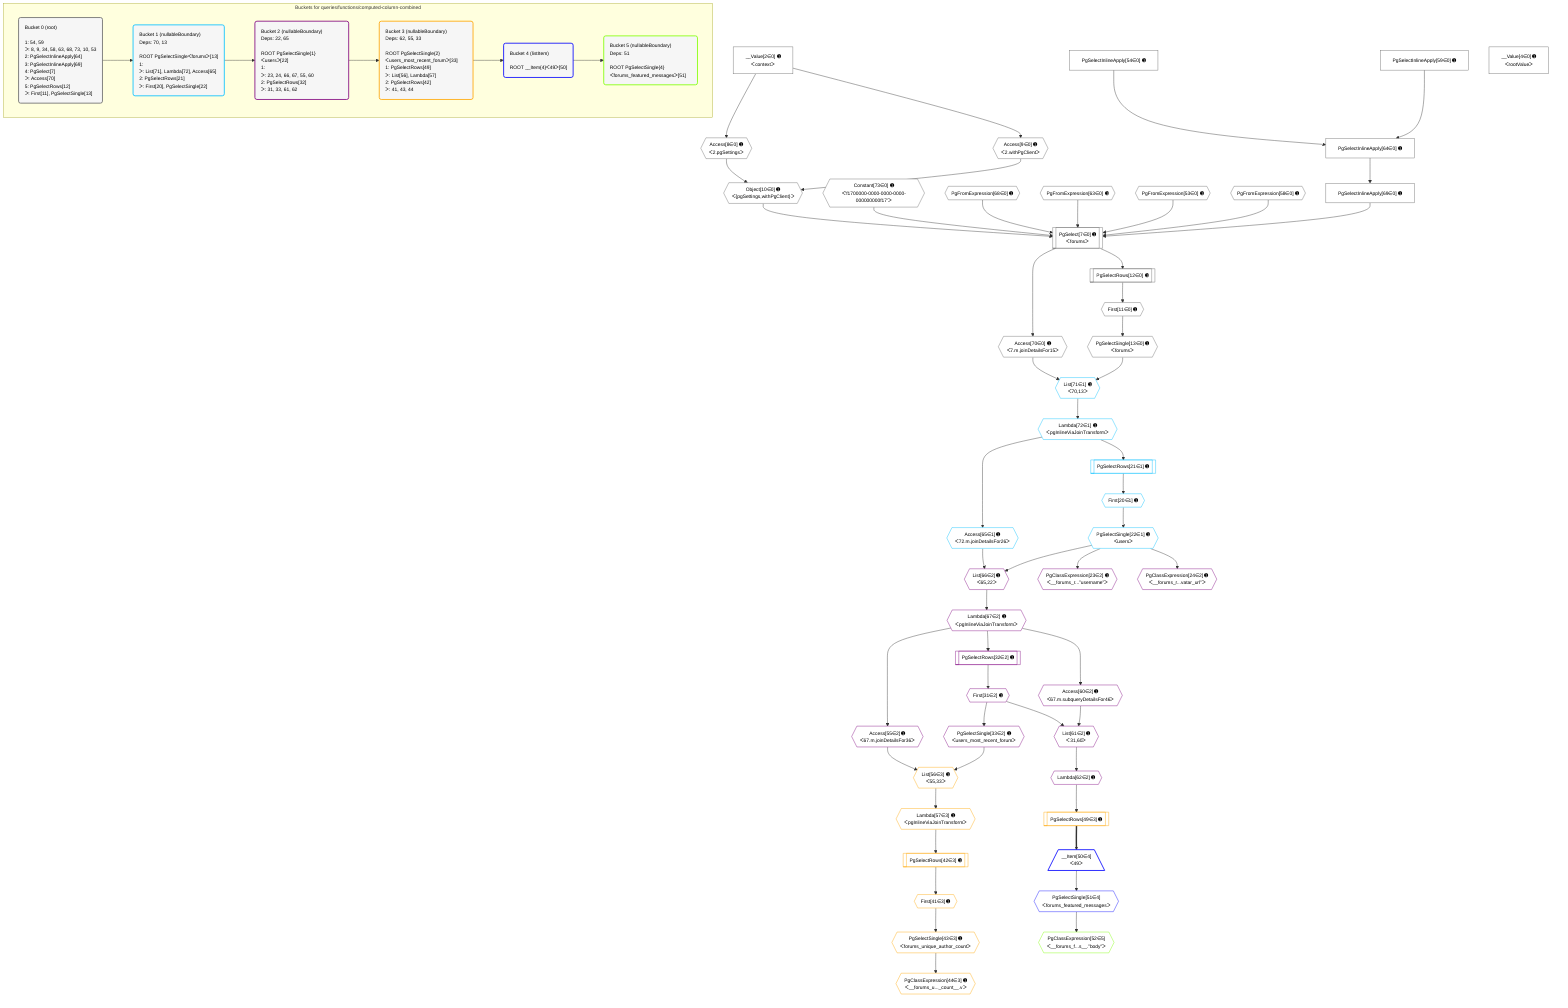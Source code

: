 %%{init: {'themeVariables': { 'fontSize': '12px'}}}%%
graph TD
    classDef path fill:#eee,stroke:#000,color:#000
    classDef plan fill:#fff,stroke-width:1px,color:#000
    classDef itemplan fill:#fff,stroke-width:2px,color:#000
    classDef unbatchedplan fill:#dff,stroke-width:1px,color:#000
    classDef sideeffectplan fill:#fcc,stroke-width:2px,color:#000
    classDef bucket fill:#f6f6f6,color:#000,stroke-width:2px,text-align:left


    %% plan dependencies
    PgSelect7[["PgSelect[7∈0] ➊<br />ᐸforumsᐳ"]]:::plan
    Object10{{"Object[10∈0] ➊<br />ᐸ{pgSettings,withPgClient}ᐳ"}}:::plan
    Constant73{{"Constant[73∈0] ➊<br />ᐸ'f1700000-0000-0000-0000-000000000f17'ᐳ"}}:::plan
    PgFromExpression68{{"PgFromExpression[68∈0] ➊"}}:::plan
    PgFromExpression63{{"PgFromExpression[63∈0] ➊"}}:::plan
    PgFromExpression53{{"PgFromExpression[53∈0] ➊"}}:::plan
    PgFromExpression58{{"PgFromExpression[58∈0] ➊"}}:::plan
    PgSelectInlineApply69["PgSelectInlineApply[69∈0] ➊"]:::plan
    Object10 & Constant73 & PgFromExpression68 & PgFromExpression63 & PgFromExpression53 & PgFromExpression58 & PgSelectInlineApply69 --> PgSelect7
    Access8{{"Access[8∈0] ➊<br />ᐸ2.pgSettingsᐳ"}}:::plan
    Access9{{"Access[9∈0] ➊<br />ᐸ2.withPgClientᐳ"}}:::plan
    Access8 & Access9 --> Object10
    PgSelectInlineApply64["PgSelectInlineApply[64∈0] ➊"]:::plan
    PgSelectInlineApply54["PgSelectInlineApply[54∈0] ➊"]:::plan
    PgSelectInlineApply59["PgSelectInlineApply[59∈0] ➊"]:::plan
    PgSelectInlineApply54 & PgSelectInlineApply59 --> PgSelectInlineApply64
    __Value2["__Value[2∈0] ➊<br />ᐸcontextᐳ"]:::plan
    __Value2 --> Access8
    __Value2 --> Access9
    First11{{"First[11∈0] ➊"}}:::plan
    PgSelectRows12[["PgSelectRows[12∈0] ➊"]]:::plan
    PgSelectRows12 --> First11
    PgSelect7 --> PgSelectRows12
    PgSelectSingle13{{"PgSelectSingle[13∈0] ➊<br />ᐸforumsᐳ"}}:::plan
    First11 --> PgSelectSingle13
    PgSelectInlineApply64 --> PgSelectInlineApply69
    Access70{{"Access[70∈0] ➊<br />ᐸ7.m.joinDetailsFor15ᐳ"}}:::plan
    PgSelect7 --> Access70
    __Value4["__Value[4∈0] ➊<br />ᐸrootValueᐳ"]:::plan
    List71{{"List[71∈1] ➊<br />ᐸ70,13ᐳ"}}:::plan
    Access70 & PgSelectSingle13 --> List71
    First20{{"First[20∈1] ➊"}}:::plan
    PgSelectRows21[["PgSelectRows[21∈1] ➊"]]:::plan
    PgSelectRows21 --> First20
    Lambda72{{"Lambda[72∈1] ➊<br />ᐸpgInlineViaJoinTransformᐳ"}}:::plan
    Lambda72 --> PgSelectRows21
    PgSelectSingle22{{"PgSelectSingle[22∈1] ➊<br />ᐸusersᐳ"}}:::plan
    First20 --> PgSelectSingle22
    Access65{{"Access[65∈1] ➊<br />ᐸ72.m.joinDetailsFor26ᐳ"}}:::plan
    Lambda72 --> Access65
    List71 --> Lambda72
    List61{{"List[61∈2] ➊<br />ᐸ31,60ᐳ"}}:::plan
    First31{{"First[31∈2] ➊"}}:::plan
    Access60{{"Access[60∈2] ➊<br />ᐸ67.m.subqueryDetailsFor46ᐳ"}}:::plan
    First31 & Access60 --> List61
    List66{{"List[66∈2] ➊<br />ᐸ65,22ᐳ"}}:::plan
    Access65 & PgSelectSingle22 --> List66
    PgClassExpression23{{"PgClassExpression[23∈2] ➊<br />ᐸ__forums_r...”username”ᐳ"}}:::plan
    PgSelectSingle22 --> PgClassExpression23
    PgClassExpression24{{"PgClassExpression[24∈2] ➊<br />ᐸ__forums_r...vatar_url”ᐳ"}}:::plan
    PgSelectSingle22 --> PgClassExpression24
    PgSelectRows32[["PgSelectRows[32∈2] ➊"]]:::plan
    PgSelectRows32 --> First31
    Lambda67{{"Lambda[67∈2] ➊<br />ᐸpgInlineViaJoinTransformᐳ"}}:::plan
    Lambda67 --> PgSelectRows32
    PgSelectSingle33{{"PgSelectSingle[33∈2] ➊<br />ᐸusers_most_recent_forumᐳ"}}:::plan
    First31 --> PgSelectSingle33
    Access55{{"Access[55∈2] ➊<br />ᐸ67.m.joinDetailsFor36ᐳ"}}:::plan
    Lambda67 --> Access55
    Lambda67 --> Access60
    Lambda62{{"Lambda[62∈2] ➊"}}:::plan
    List61 --> Lambda62
    List66 --> Lambda67
    List56{{"List[56∈3] ➊<br />ᐸ55,33ᐳ"}}:::plan
    Access55 & PgSelectSingle33 --> List56
    First41{{"First[41∈3] ➊"}}:::plan
    PgSelectRows42[["PgSelectRows[42∈3] ➊"]]:::plan
    PgSelectRows42 --> First41
    Lambda57{{"Lambda[57∈3] ➊<br />ᐸpgInlineViaJoinTransformᐳ"}}:::plan
    Lambda57 --> PgSelectRows42
    PgSelectSingle43{{"PgSelectSingle[43∈3] ➊<br />ᐸforums_unique_author_countᐳ"}}:::plan
    First41 --> PgSelectSingle43
    PgClassExpression44{{"PgClassExpression[44∈3] ➊<br />ᐸ__forums_u..._count__.vᐳ"}}:::plan
    PgSelectSingle43 --> PgClassExpression44
    PgSelectRows49[["PgSelectRows[49∈3] ➊"]]:::plan
    Lambda62 --> PgSelectRows49
    List56 --> Lambda57
    __Item50[/"__Item[50∈4]<br />ᐸ49ᐳ"\]:::itemplan
    PgSelectRows49 ==> __Item50
    PgSelectSingle51{{"PgSelectSingle[51∈4]<br />ᐸforums_featured_messagesᐳ"}}:::plan
    __Item50 --> PgSelectSingle51
    PgClassExpression52{{"PgClassExpression[52∈5]<br />ᐸ__forums_f...s__.”body”ᐳ"}}:::plan
    PgSelectSingle51 --> PgClassExpression52

    %% define steps

    subgraph "Buckets for queries/functions/computed-column-combined"
    Bucket0("Bucket 0 (root)<br /><br />1: 54, 59<br />ᐳ: 8, 9, 34, 58, 63, 68, 73, 10, 53<br />2: PgSelectInlineApply[64]<br />3: PgSelectInlineApply[69]<br />4: PgSelect[7]<br />ᐳ: Access[70]<br />5: PgSelectRows[12]<br />ᐳ: First[11], PgSelectSingle[13]"):::bucket
    classDef bucket0 stroke:#696969
    class Bucket0,__Value2,__Value4,PgSelect7,Access8,Access9,Object10,First11,PgSelectRows12,PgSelectSingle13,PgFromExpression53,PgSelectInlineApply54,PgFromExpression58,PgSelectInlineApply59,PgFromExpression63,PgSelectInlineApply64,PgFromExpression68,PgSelectInlineApply69,Access70,Constant73 bucket0
    Bucket1("Bucket 1 (nullableBoundary)<br />Deps: 70, 13<br /><br />ROOT PgSelectSingleᐸforumsᐳ[13]<br />1: <br />ᐳ: List[71], Lambda[72], Access[65]<br />2: PgSelectRows[21]<br />ᐳ: First[20], PgSelectSingle[22]"):::bucket
    classDef bucket1 stroke:#00bfff
    class Bucket1,First20,PgSelectRows21,PgSelectSingle22,Access65,List71,Lambda72 bucket1
    Bucket2("Bucket 2 (nullableBoundary)<br />Deps: 22, 65<br /><br />ROOT PgSelectSingle{1}ᐸusersᐳ[22]<br />1: <br />ᐳ: 23, 24, 66, 67, 55, 60<br />2: PgSelectRows[32]<br />ᐳ: 31, 33, 61, 62"):::bucket
    classDef bucket2 stroke:#7f007f
    class Bucket2,PgClassExpression23,PgClassExpression24,First31,PgSelectRows32,PgSelectSingle33,Access55,Access60,List61,Lambda62,List66,Lambda67 bucket2
    Bucket3("Bucket 3 (nullableBoundary)<br />Deps: 62, 55, 33<br /><br />ROOT PgSelectSingle{2}ᐸusers_most_recent_forumᐳ[33]<br />1: PgSelectRows[49]<br />ᐳ: List[56], Lambda[57]<br />2: PgSelectRows[42]<br />ᐳ: 41, 43, 44"):::bucket
    classDef bucket3 stroke:#ffa500
    class Bucket3,First41,PgSelectRows42,PgSelectSingle43,PgClassExpression44,PgSelectRows49,List56,Lambda57 bucket3
    Bucket4("Bucket 4 (listItem)<br /><br />ROOT __Item{4}ᐸ49ᐳ[50]"):::bucket
    classDef bucket4 stroke:#0000ff
    class Bucket4,__Item50,PgSelectSingle51 bucket4
    Bucket5("Bucket 5 (nullableBoundary)<br />Deps: 51<br /><br />ROOT PgSelectSingle{4}ᐸforums_featured_messagesᐳ[51]"):::bucket
    classDef bucket5 stroke:#7fff00
    class Bucket5,PgClassExpression52 bucket5
    Bucket0 --> Bucket1
    Bucket1 --> Bucket2
    Bucket2 --> Bucket3
    Bucket3 --> Bucket4
    Bucket4 --> Bucket5
    end